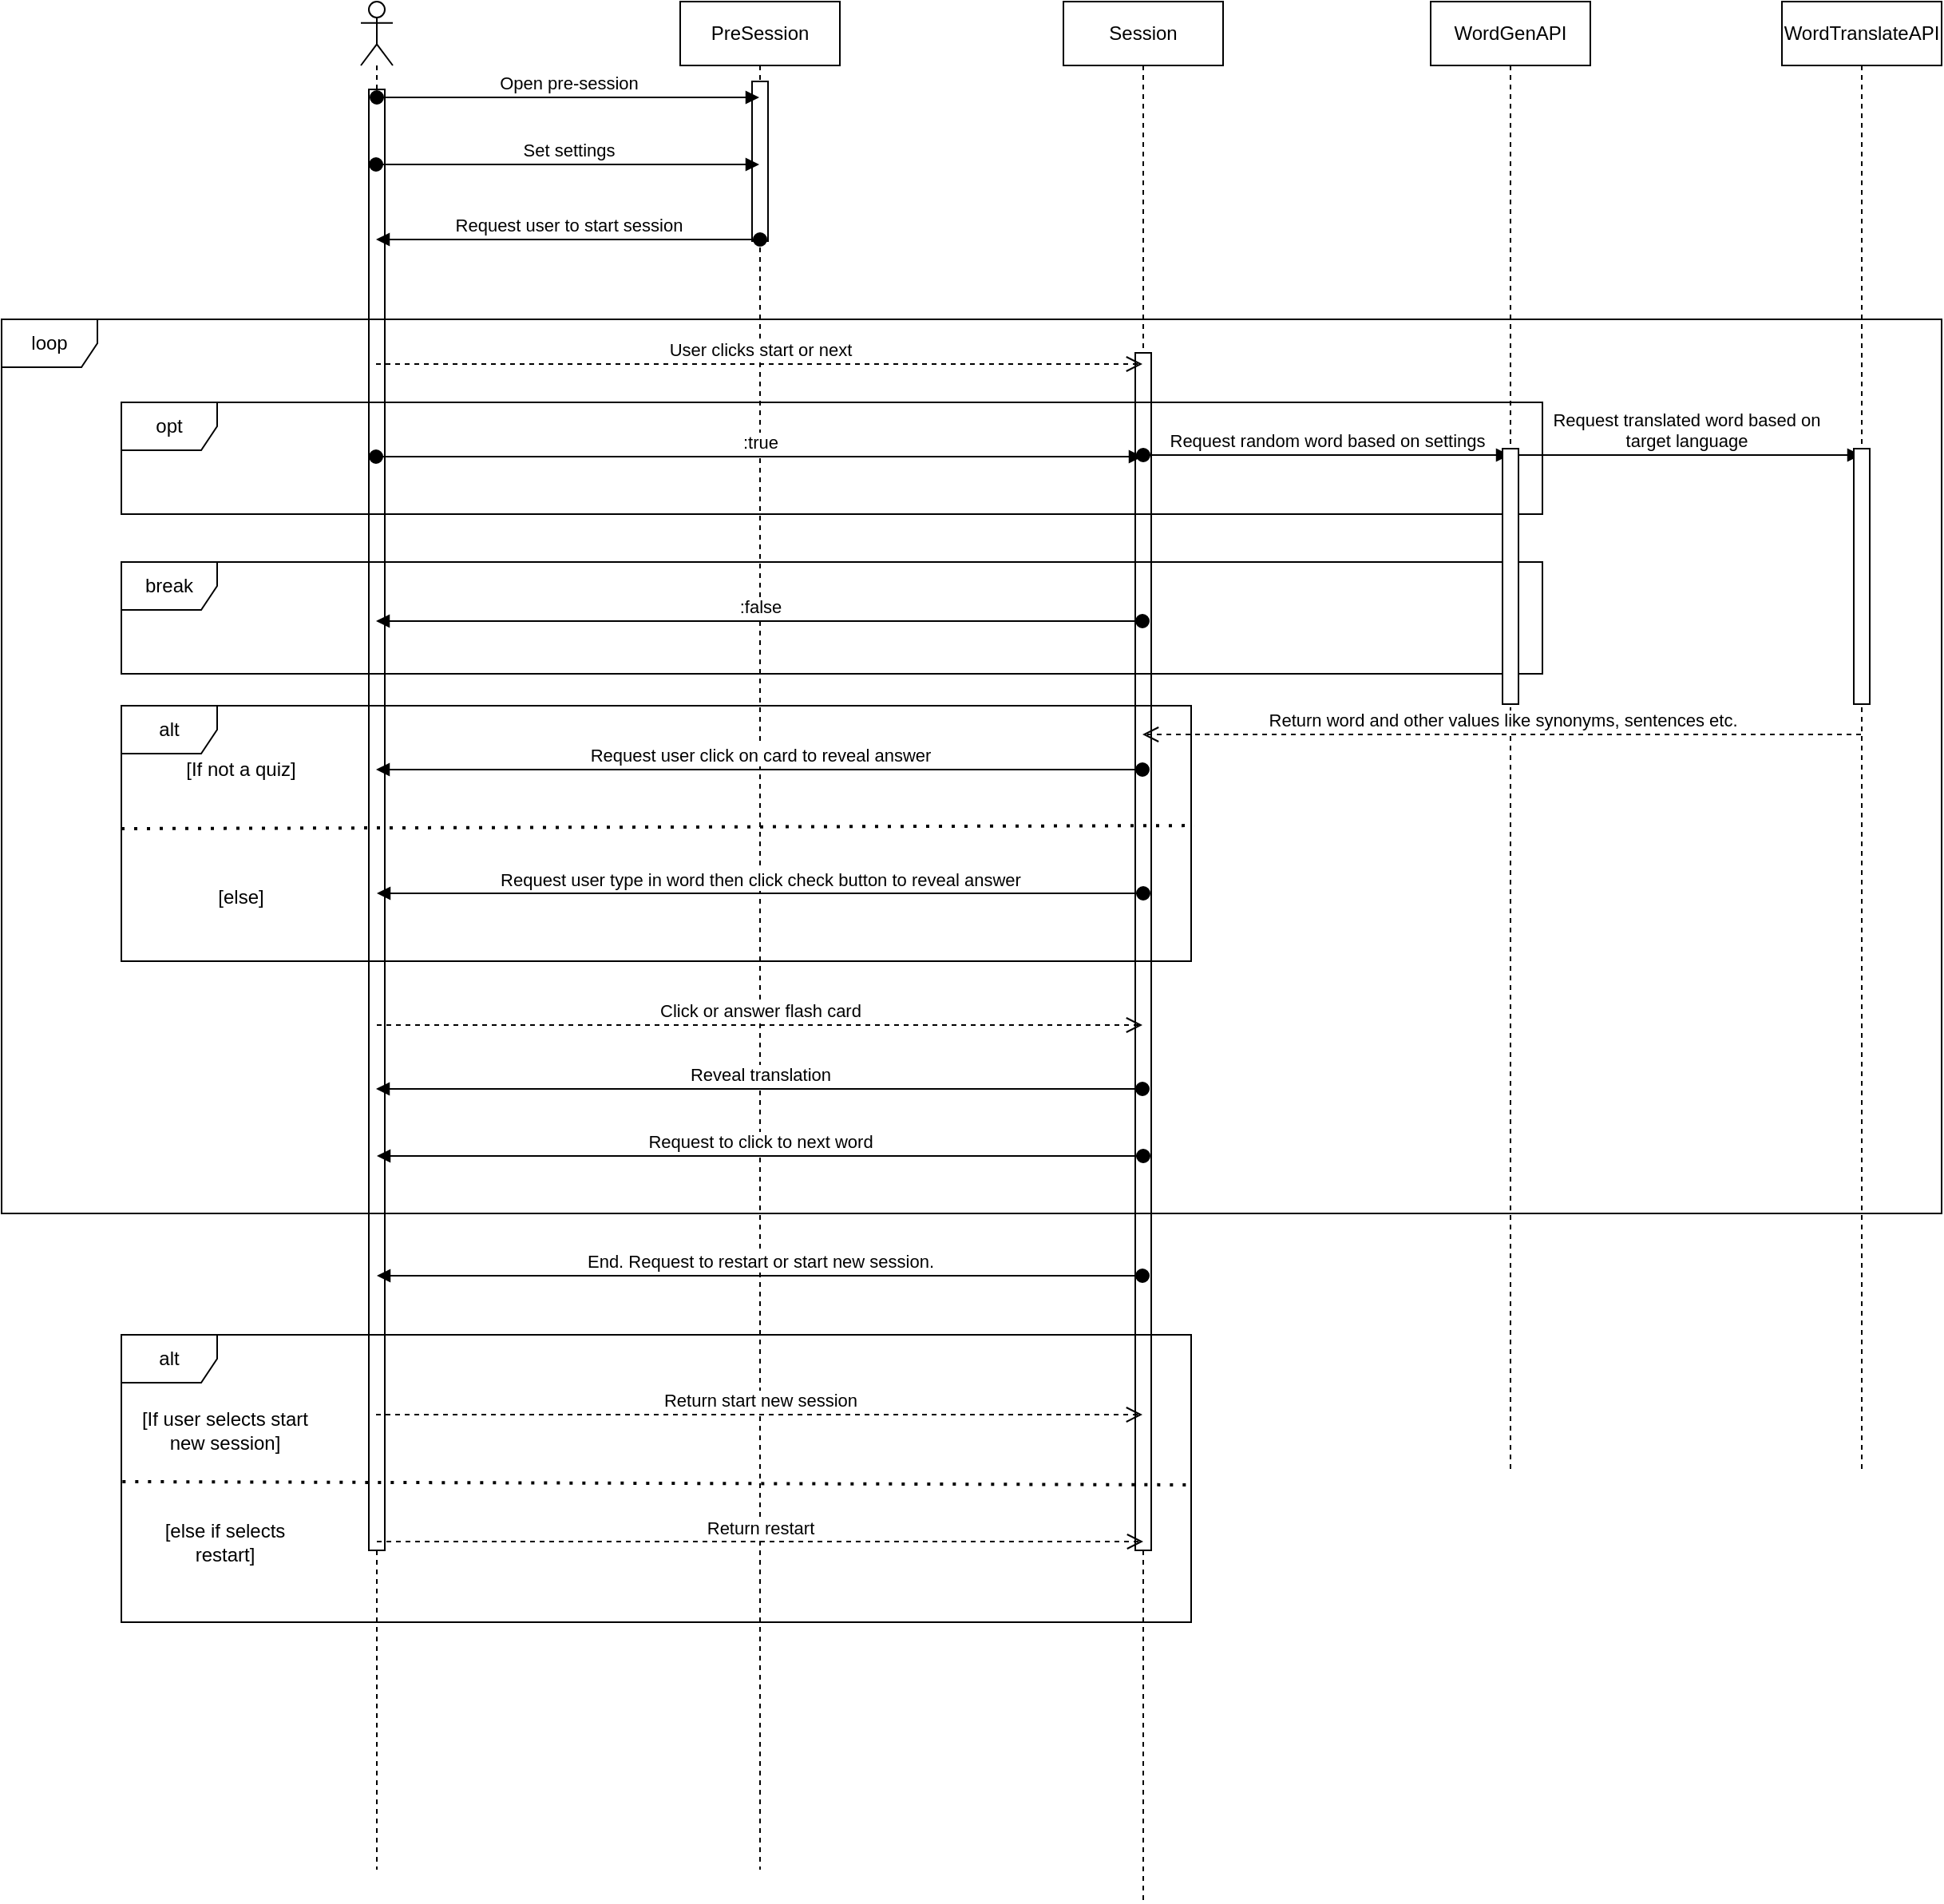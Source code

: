 <mxfile version="21.0.6" type="github">
  <diagram name="Page-1" id="_brEYTuebvPvWf_pUvOi">
    <mxGraphModel dx="1835" dy="542" grid="1" gridSize="10" guides="1" tooltips="1" connect="1" arrows="1" fold="1" page="1" pageScale="1" pageWidth="850" pageHeight="1100" math="0" shadow="0">
      <root>
        <mxCell id="0" />
        <mxCell id="1" parent="0" />
        <mxCell id="V3QSZNSe0b6lcg50ALse-7" value="" style="shape=umlLifeline;perimeter=lifelinePerimeter;whiteSpace=wrap;html=1;container=1;dropTarget=0;collapsible=0;recursiveResize=0;outlineConnect=0;portConstraint=eastwest;newEdgeStyle={&quot;edgeStyle&quot;:&quot;elbowEdgeStyle&quot;,&quot;elbow&quot;:&quot;vertical&quot;,&quot;curved&quot;:0,&quot;rounded&quot;:0};participant=umlActor;" parent="1" vertex="1">
          <mxGeometry x="80" y="80" width="20" height="1170" as="geometry" />
        </mxCell>
        <mxCell id="Wjvc0vxctQH5uaSx7fJ5-8" value="" style="html=1;points=[];perimeter=orthogonalPerimeter;outlineConnect=0;targetShapes=umlLifeline;portConstraint=eastwest;newEdgeStyle={&quot;edgeStyle&quot;:&quot;elbowEdgeStyle&quot;,&quot;elbow&quot;:&quot;vertical&quot;,&quot;curved&quot;:0,&quot;rounded&quot;:0};" vertex="1" parent="V3QSZNSe0b6lcg50ALse-7">
          <mxGeometry x="5" y="55" width="10" height="915" as="geometry" />
        </mxCell>
        <mxCell id="V3QSZNSe0b6lcg50ALse-8" value="PreSession" style="shape=umlLifeline;perimeter=lifelinePerimeter;whiteSpace=wrap;html=1;container=1;dropTarget=0;collapsible=0;recursiveResize=0;outlineConnect=0;portConstraint=eastwest;newEdgeStyle={&quot;edgeStyle&quot;:&quot;elbowEdgeStyle&quot;,&quot;elbow&quot;:&quot;vertical&quot;,&quot;curved&quot;:0,&quot;rounded&quot;:0};" parent="1" vertex="1">
          <mxGeometry x="280" y="80" width="100" height="1170" as="geometry" />
        </mxCell>
        <mxCell id="Wjvc0vxctQH5uaSx7fJ5-3" value="" style="html=1;points=[];perimeter=orthogonalPerimeter;outlineConnect=0;targetShapes=umlLifeline;portConstraint=eastwest;newEdgeStyle={&quot;edgeStyle&quot;:&quot;elbowEdgeStyle&quot;,&quot;elbow&quot;:&quot;vertical&quot;,&quot;curved&quot;:0,&quot;rounded&quot;:0};" vertex="1" parent="V3QSZNSe0b6lcg50ALse-8">
          <mxGeometry x="45" y="50" width="10" height="100" as="geometry" />
        </mxCell>
        <mxCell id="V3QSZNSe0b6lcg50ALse-9" value="Open pre-session" style="html=1;verticalAlign=bottom;startArrow=oval;startFill=1;endArrow=block;startSize=8;edgeStyle=elbowEdgeStyle;elbow=vertical;curved=0;rounded=0;" parent="1" target="V3QSZNSe0b6lcg50ALse-8" edge="1">
          <mxGeometry width="60" relative="1" as="geometry">
            <mxPoint x="90" y="140" as="sourcePoint" />
            <mxPoint x="150" y="140" as="targetPoint" />
          </mxGeometry>
        </mxCell>
        <mxCell id="EKv5OnNOHWtHoEkko2qL-3" value="Set settings" style="html=1;verticalAlign=bottom;startArrow=oval;startFill=1;endArrow=block;startSize=8;edgeStyle=elbowEdgeStyle;elbow=vertical;curved=0;rounded=0;" parent="1" edge="1">
          <mxGeometry width="60" relative="1" as="geometry">
            <mxPoint x="89.5" y="182" as="sourcePoint" />
            <mxPoint x="329.5" y="182" as="targetPoint" />
            <Array as="points">
              <mxPoint x="270" y="182" />
              <mxPoint x="280" y="172" />
              <mxPoint x="260" y="222" />
              <mxPoint x="280" y="192" />
            </Array>
          </mxGeometry>
        </mxCell>
        <mxCell id="EKv5OnNOHWtHoEkko2qL-4" value="Session" style="shape=umlLifeline;perimeter=lifelinePerimeter;whiteSpace=wrap;html=1;container=1;dropTarget=0;collapsible=0;recursiveResize=0;outlineConnect=0;portConstraint=eastwest;newEdgeStyle={&quot;edgeStyle&quot;:&quot;elbowEdgeStyle&quot;,&quot;elbow&quot;:&quot;vertical&quot;,&quot;curved&quot;:0,&quot;rounded&quot;:0};" parent="1" vertex="1">
          <mxGeometry x="520" y="80" width="100" height="1190" as="geometry" />
        </mxCell>
        <mxCell id="Wjvc0vxctQH5uaSx7fJ5-5" value="" style="html=1;points=[];perimeter=orthogonalPerimeter;outlineConnect=0;targetShapes=umlLifeline;portConstraint=eastwest;newEdgeStyle={&quot;edgeStyle&quot;:&quot;elbowEdgeStyle&quot;,&quot;elbow&quot;:&quot;vertical&quot;,&quot;curved&quot;:0,&quot;rounded&quot;:0};" vertex="1" parent="EKv5OnNOHWtHoEkko2qL-4">
          <mxGeometry x="45" y="220" width="10" height="750" as="geometry" />
        </mxCell>
        <mxCell id="EKv5OnNOHWtHoEkko2qL-11" value="WordGenAPI" style="shape=umlLifeline;perimeter=lifelinePerimeter;whiteSpace=wrap;html=1;container=1;dropTarget=0;collapsible=0;recursiveResize=0;outlineConnect=0;portConstraint=eastwest;newEdgeStyle={&quot;edgeStyle&quot;:&quot;elbowEdgeStyle&quot;,&quot;elbow&quot;:&quot;vertical&quot;,&quot;curved&quot;:0,&quot;rounded&quot;:0};" parent="1" vertex="1">
          <mxGeometry x="750" y="80" width="100" height="920" as="geometry" />
        </mxCell>
        <mxCell id="EKv5OnNOHWtHoEkko2qL-12" value="WordTranslateAPI" style="shape=umlLifeline;perimeter=lifelinePerimeter;whiteSpace=wrap;html=1;container=1;dropTarget=0;collapsible=0;recursiveResize=0;outlineConnect=0;portConstraint=eastwest;newEdgeStyle={&quot;edgeStyle&quot;:&quot;elbowEdgeStyle&quot;,&quot;elbow&quot;:&quot;vertical&quot;,&quot;curved&quot;:0,&quot;rounded&quot;:0};" parent="1" vertex="1">
          <mxGeometry x="970" y="80" width="100" height="920" as="geometry" />
        </mxCell>
        <mxCell id="uM_F3Oen2c-0RkTZDdHO-2" value="&lt;div&gt;Request translated word based on &lt;br&gt;&lt;/div&gt;&lt;div&gt;target language&lt;br&gt;&lt;/div&gt;" style="html=1;verticalAlign=bottom;startArrow=oval;startFill=1;endArrow=block;startSize=8;edgeStyle=elbowEdgeStyle;elbow=vertical;curved=0;rounded=0;" parent="1" edge="1">
          <mxGeometry width="60" relative="1" as="geometry">
            <mxPoint x="799.5" y="364" as="sourcePoint" />
            <mxPoint x="1019.5" y="364" as="targetPoint" />
            <Array as="points">
              <mxPoint x="870" y="364" />
              <mxPoint x="830" y="354" />
            </Array>
            <mxPoint as="offset" />
          </mxGeometry>
        </mxCell>
        <mxCell id="uM_F3Oen2c-0RkTZDdHO-5" value="Return word and other values like synonyms, sentences etc." style="html=1;verticalAlign=bottom;endArrow=open;dashed=1;endSize=8;edgeStyle=elbowEdgeStyle;elbow=vertical;curved=0;rounded=0;" parent="1" edge="1">
          <mxGeometry relative="1" as="geometry">
            <mxPoint x="1019.5" y="539" as="sourcePoint" />
            <mxPoint x="569.5" y="539" as="targetPoint" />
            <Array as="points">
              <mxPoint x="630" y="539" />
              <mxPoint x="650" y="359" />
            </Array>
          </mxGeometry>
        </mxCell>
        <mxCell id="uM_F3Oen2c-0RkTZDdHO-6" value="Request user click on card to reveal answer" style="html=1;verticalAlign=bottom;startArrow=oval;startFill=1;endArrow=block;startSize=8;edgeStyle=elbowEdgeStyle;elbow=vertical;curved=0;rounded=0;" parent="1" edge="1">
          <mxGeometry width="60" relative="1" as="geometry">
            <mxPoint x="569.5" y="561" as="sourcePoint" />
            <mxPoint x="89.5" y="561" as="targetPoint" />
            <Array as="points">
              <mxPoint x="170" y="561" />
              <mxPoint x="400" y="541" />
            </Array>
          </mxGeometry>
        </mxCell>
        <mxCell id="uM_F3Oen2c-0RkTZDdHO-7" value="alt" style="shape=umlFrame;whiteSpace=wrap;html=1;pointerEvents=0;" parent="1" vertex="1">
          <mxGeometry x="-70" y="521" width="670" height="160" as="geometry" />
        </mxCell>
        <mxCell id="uM_F3Oen2c-0RkTZDdHO-9" value="" style="endArrow=none;dashed=1;html=1;dashPattern=1 3;strokeWidth=2;rounded=0;entryX=1.003;entryY=0.469;entryDx=0;entryDy=0;entryPerimeter=0;" parent="1" target="uM_F3Oen2c-0RkTZDdHO-7" edge="1">
          <mxGeometry width="50" height="50" relative="1" as="geometry">
            <mxPoint x="-70" y="598" as="sourcePoint" />
            <mxPoint x="50" y="601" as="targetPoint" />
          </mxGeometry>
        </mxCell>
        <mxCell id="uM_F3Oen2c-0RkTZDdHO-10" value="[If not a quiz]" style="text;html=1;strokeColor=none;fillColor=none;align=center;verticalAlign=middle;whiteSpace=wrap;rounded=0;" parent="1" vertex="1">
          <mxGeometry x="-50" y="541" width="110" height="40" as="geometry" />
        </mxCell>
        <mxCell id="uM_F3Oen2c-0RkTZDdHO-11" value="[else]" style="text;html=1;strokeColor=none;fillColor=none;align=center;verticalAlign=middle;whiteSpace=wrap;rounded=0;" parent="1" vertex="1">
          <mxGeometry x="-50" y="621" width="110" height="40" as="geometry" />
        </mxCell>
        <mxCell id="uM_F3Oen2c-0RkTZDdHO-13" value="Request user type in word then click check button to reveal answer" style="html=1;verticalAlign=bottom;startArrow=oval;startFill=1;endArrow=block;startSize=8;edgeStyle=elbowEdgeStyle;elbow=vertical;curved=0;rounded=0;" parent="1" edge="1">
          <mxGeometry width="60" relative="1" as="geometry">
            <mxPoint x="570" y="638.5" as="sourcePoint" />
            <mxPoint x="90" y="638.5" as="targetPoint" />
            <Array as="points">
              <mxPoint x="400" y="638.5" />
            </Array>
          </mxGeometry>
        </mxCell>
        <mxCell id="uM_F3Oen2c-0RkTZDdHO-14" value="Click or answer flash card" style="html=1;verticalAlign=bottom;endArrow=open;dashed=1;endSize=8;edgeStyle=elbowEdgeStyle;elbow=vertical;curved=0;rounded=0;" parent="1" edge="1">
          <mxGeometry relative="1" as="geometry">
            <mxPoint x="90" y="721" as="sourcePoint" />
            <mxPoint x="569.5" y="721" as="targetPoint" />
          </mxGeometry>
        </mxCell>
        <mxCell id="uM_F3Oen2c-0RkTZDdHO-15" value="Reveal translation" style="html=1;verticalAlign=bottom;startArrow=oval;startFill=1;endArrow=block;startSize=8;edgeStyle=elbowEdgeStyle;elbow=vertical;curved=0;rounded=0;" parent="1" edge="1">
          <mxGeometry width="60" relative="1" as="geometry">
            <mxPoint x="569.5" y="761" as="sourcePoint" />
            <mxPoint x="89.5" y="761" as="targetPoint" />
            <Array as="points">
              <mxPoint x="180" y="761" />
            </Array>
          </mxGeometry>
        </mxCell>
        <mxCell id="uM_F3Oen2c-0RkTZDdHO-17" value="Request to click to next word" style="html=1;verticalAlign=bottom;startArrow=oval;startFill=1;endArrow=block;startSize=8;edgeStyle=elbowEdgeStyle;elbow=vertical;curved=0;rounded=0;" parent="1" edge="1">
          <mxGeometry width="60" relative="1" as="geometry">
            <mxPoint x="570" y="803" as="sourcePoint" />
            <mxPoint x="90" y="803" as="targetPoint" />
            <Array as="points">
              <mxPoint x="180" y="803" />
            </Array>
            <mxPoint as="offset" />
          </mxGeometry>
        </mxCell>
        <mxCell id="uM_F3Oen2c-0RkTZDdHO-18" value="opt" style="shape=umlFrame;whiteSpace=wrap;html=1;pointerEvents=0;" parent="1" vertex="1">
          <mxGeometry x="-70" y="331" width="890" height="70" as="geometry" />
        </mxCell>
        <mxCell id="uM_F3Oen2c-0RkTZDdHO-19" value="[If user selects start new session]" style="text;html=1;strokeColor=none;fillColor=none;align=center;verticalAlign=middle;whiteSpace=wrap;rounded=0;" parent="1" vertex="1">
          <mxGeometry x="-60" y="955" width="110" height="40" as="geometry" />
        </mxCell>
        <mxCell id="kxCvtUr2QIie9pxkD9vv-7" value="End. Request to restart or start new session." style="html=1;verticalAlign=bottom;startArrow=oval;startFill=1;endArrow=block;startSize=8;edgeStyle=elbowEdgeStyle;elbow=vertical;curved=0;rounded=0;" parent="1" edge="1">
          <mxGeometry width="60" relative="1" as="geometry">
            <mxPoint x="569.5" y="878" as="sourcePoint" />
            <mxPoint x="90" y="878" as="targetPoint" />
            <Array as="points">
              <mxPoint x="420" y="878" />
            </Array>
          </mxGeometry>
        </mxCell>
        <mxCell id="kxCvtUr2QIie9pxkD9vv-8" value="alt" style="shape=umlFrame;whiteSpace=wrap;html=1;pointerEvents=0;" parent="1" vertex="1">
          <mxGeometry x="-70" y="915" width="670" height="180" as="geometry" />
        </mxCell>
        <mxCell id="kxCvtUr2QIie9pxkD9vv-10" value="[else if selects restart]" style="text;html=1;strokeColor=none;fillColor=none;align=center;verticalAlign=middle;whiteSpace=wrap;rounded=0;" parent="1" vertex="1">
          <mxGeometry x="-60" y="1025" width="110" height="40" as="geometry" />
        </mxCell>
        <mxCell id="kxCvtUr2QIie9pxkD9vv-11" value="" style="endArrow=none;dashed=1;html=1;dashPattern=1 3;strokeWidth=2;rounded=0;exitX=0.001;exitY=0.511;exitDx=0;exitDy=0;exitPerimeter=0;" parent="1" source="kxCvtUr2QIie9pxkD9vv-8" edge="1">
          <mxGeometry width="50" height="50" relative="1" as="geometry">
            <mxPoint x="-90" y="1045" as="sourcePoint" />
            <mxPoint x="600" y="1009" as="targetPoint" />
          </mxGeometry>
        </mxCell>
        <mxCell id="kxCvtUr2QIie9pxkD9vv-12" value="Return start new session" style="html=1;verticalAlign=bottom;endArrow=open;dashed=1;endSize=8;edgeStyle=elbowEdgeStyle;elbow=vertical;curved=0;rounded=0;" parent="1" edge="1">
          <mxGeometry relative="1" as="geometry">
            <mxPoint x="89.5" y="965" as="sourcePoint" />
            <mxPoint x="569.5" y="965" as="targetPoint" />
            <Array as="points">
              <mxPoint x="390" y="965" />
            </Array>
          </mxGeometry>
        </mxCell>
        <mxCell id="kxCvtUr2QIie9pxkD9vv-13" value="Return restart" style="html=1;verticalAlign=bottom;endArrow=open;dashed=1;endSize=8;edgeStyle=elbowEdgeStyle;elbow=vertical;curved=0;rounded=0;" parent="1" edge="1">
          <mxGeometry relative="1" as="geometry">
            <mxPoint x="90" y="1044.5" as="sourcePoint" />
            <mxPoint x="570" y="1044.5" as="targetPoint" />
            <Array as="points">
              <mxPoint x="390" y="1044.5" />
            </Array>
          </mxGeometry>
        </mxCell>
        <mxCell id="40By3ewx0UmQ5uAwjmQ_-1" value="loop" style="shape=umlFrame;whiteSpace=wrap;html=1;pointerEvents=0;" parent="1" vertex="1">
          <mxGeometry x="-145" y="279" width="1215" height="560" as="geometry" />
        </mxCell>
        <mxCell id="40By3ewx0UmQ5uAwjmQ_-2" value="break" style="shape=umlFrame;whiteSpace=wrap;html=1;pointerEvents=0;" parent="1" vertex="1">
          <mxGeometry x="-70" y="431" width="890" height="70" as="geometry" />
        </mxCell>
        <mxCell id="40By3ewx0UmQ5uAwjmQ_-9" value="User clicks start or next" style="html=1;verticalAlign=bottom;endArrow=open;dashed=1;endSize=8;edgeStyle=elbowEdgeStyle;elbow=vertical;curved=0;rounded=0;" parent="1" edge="1">
          <mxGeometry relative="1" as="geometry">
            <mxPoint x="89.5" y="307" as="sourcePoint" />
            <mxPoint x="569.5" y="307" as="targetPoint" />
          </mxGeometry>
        </mxCell>
        <mxCell id="40By3ewx0UmQ5uAwjmQ_-10" value="Request random word based on settings" style="html=1;verticalAlign=bottom;startArrow=oval;startFill=1;endArrow=block;startSize=8;edgeStyle=elbowEdgeStyle;elbow=vertical;curved=0;rounded=0;" parent="1" edge="1">
          <mxGeometry width="60" relative="1" as="geometry">
            <mxPoint x="570" y="364" as="sourcePoint" />
            <mxPoint x="799.5" y="364" as="targetPoint" />
          </mxGeometry>
        </mxCell>
        <mxCell id="40By3ewx0UmQ5uAwjmQ_-11" value=":true" style="html=1;verticalAlign=bottom;startArrow=oval;startFill=1;endArrow=block;startSize=8;edgeStyle=elbowEdgeStyle;elbow=vertical;curved=0;rounded=0;" parent="1" edge="1">
          <mxGeometry width="60" relative="1" as="geometry">
            <mxPoint x="89.5" y="365" as="sourcePoint" />
            <mxPoint x="569.5" y="365" as="targetPoint" />
          </mxGeometry>
        </mxCell>
        <mxCell id="40By3ewx0UmQ5uAwjmQ_-14" value=":false" style="html=1;verticalAlign=bottom;startArrow=oval;startFill=1;endArrow=block;startSize=8;edgeStyle=elbowEdgeStyle;elbow=vertical;curved=0;rounded=0;" parent="1" edge="1">
          <mxGeometry width="60" relative="1" as="geometry">
            <mxPoint x="569.5" y="468" as="sourcePoint" />
            <mxPoint x="89.5" y="468" as="targetPoint" />
          </mxGeometry>
        </mxCell>
        <mxCell id="Wjvc0vxctQH5uaSx7fJ5-2" value="Request user to start session" style="html=1;verticalAlign=bottom;startArrow=oval;startFill=1;endArrow=block;startSize=8;edgeStyle=elbowEdgeStyle;elbow=vertical;curved=0;rounded=0;" edge="1" parent="1">
          <mxGeometry width="60" relative="1" as="geometry">
            <mxPoint x="330" y="229" as="sourcePoint" />
            <mxPoint x="89.5" y="229" as="targetPoint" />
          </mxGeometry>
        </mxCell>
        <mxCell id="Wjvc0vxctQH5uaSx7fJ5-6" value="" style="html=1;points=[];perimeter=orthogonalPerimeter;outlineConnect=0;targetShapes=umlLifeline;portConstraint=eastwest;newEdgeStyle={&quot;edgeStyle&quot;:&quot;elbowEdgeStyle&quot;,&quot;elbow&quot;:&quot;vertical&quot;,&quot;curved&quot;:0,&quot;rounded&quot;:0};" vertex="1" parent="1">
          <mxGeometry x="795" y="360" width="10" height="160" as="geometry" />
        </mxCell>
        <mxCell id="Wjvc0vxctQH5uaSx7fJ5-7" value="" style="html=1;points=[];perimeter=orthogonalPerimeter;outlineConnect=0;targetShapes=umlLifeline;portConstraint=eastwest;newEdgeStyle={&quot;edgeStyle&quot;:&quot;elbowEdgeStyle&quot;,&quot;elbow&quot;:&quot;vertical&quot;,&quot;curved&quot;:0,&quot;rounded&quot;:0};" vertex="1" parent="1">
          <mxGeometry x="1015" y="360" width="10" height="160" as="geometry" />
        </mxCell>
      </root>
    </mxGraphModel>
  </diagram>
</mxfile>
